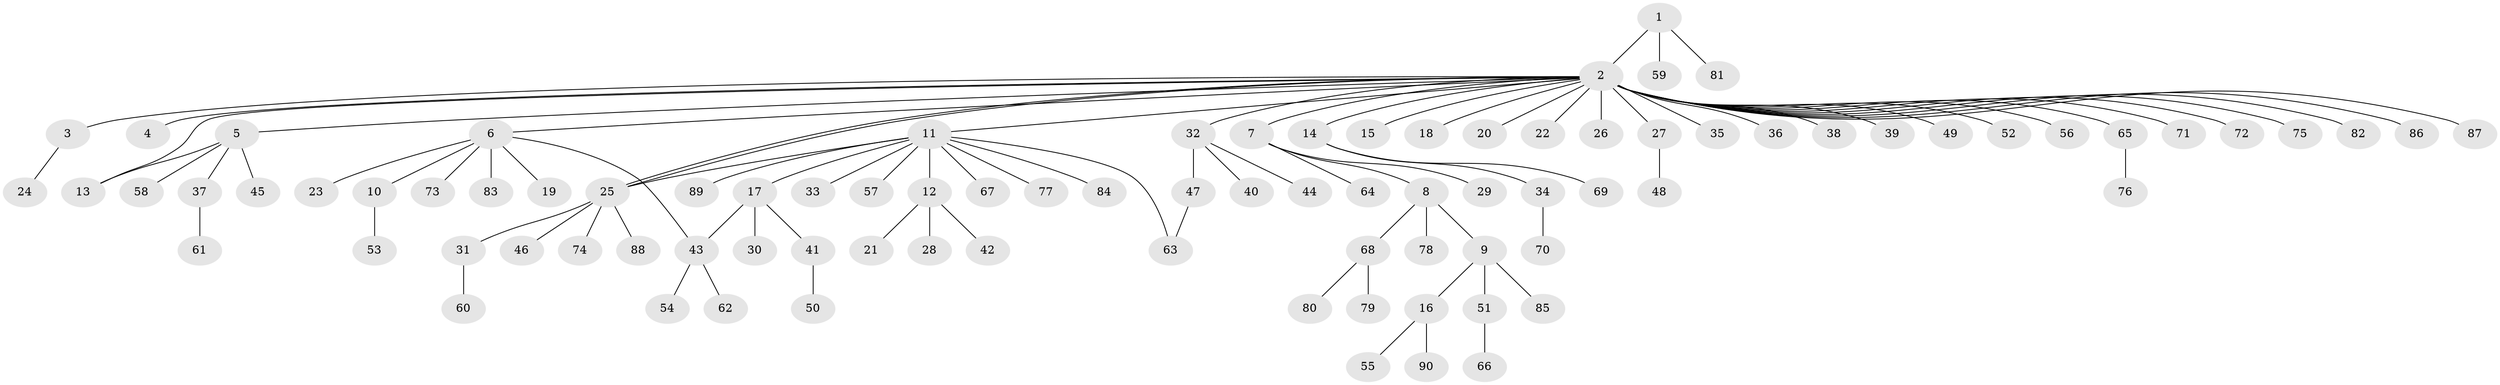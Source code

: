 // Generated by graph-tools (version 1.1) at 2025/47/03/09/25 04:47:14]
// undirected, 90 vertices, 94 edges
graph export_dot {
graph [start="1"]
  node [color=gray90,style=filled];
  1;
  2;
  3;
  4;
  5;
  6;
  7;
  8;
  9;
  10;
  11;
  12;
  13;
  14;
  15;
  16;
  17;
  18;
  19;
  20;
  21;
  22;
  23;
  24;
  25;
  26;
  27;
  28;
  29;
  30;
  31;
  32;
  33;
  34;
  35;
  36;
  37;
  38;
  39;
  40;
  41;
  42;
  43;
  44;
  45;
  46;
  47;
  48;
  49;
  50;
  51;
  52;
  53;
  54;
  55;
  56;
  57;
  58;
  59;
  60;
  61;
  62;
  63;
  64;
  65;
  66;
  67;
  68;
  69;
  70;
  71;
  72;
  73;
  74;
  75;
  76;
  77;
  78;
  79;
  80;
  81;
  82;
  83;
  84;
  85;
  86;
  87;
  88;
  89;
  90;
  1 -- 2;
  1 -- 59;
  1 -- 81;
  2 -- 3;
  2 -- 4;
  2 -- 5;
  2 -- 6;
  2 -- 7;
  2 -- 11;
  2 -- 13;
  2 -- 14;
  2 -- 15;
  2 -- 18;
  2 -- 20;
  2 -- 22;
  2 -- 25;
  2 -- 25;
  2 -- 26;
  2 -- 27;
  2 -- 32;
  2 -- 35;
  2 -- 36;
  2 -- 38;
  2 -- 39;
  2 -- 49;
  2 -- 52;
  2 -- 56;
  2 -- 65;
  2 -- 71;
  2 -- 72;
  2 -- 75;
  2 -- 82;
  2 -- 86;
  2 -- 87;
  3 -- 24;
  5 -- 13;
  5 -- 37;
  5 -- 45;
  5 -- 58;
  6 -- 10;
  6 -- 19;
  6 -- 23;
  6 -- 43;
  6 -- 73;
  6 -- 83;
  7 -- 8;
  7 -- 29;
  7 -- 64;
  8 -- 9;
  8 -- 68;
  8 -- 78;
  9 -- 16;
  9 -- 51;
  9 -- 85;
  10 -- 53;
  11 -- 12;
  11 -- 17;
  11 -- 25;
  11 -- 33;
  11 -- 57;
  11 -- 63;
  11 -- 67;
  11 -- 77;
  11 -- 84;
  11 -- 89;
  12 -- 21;
  12 -- 28;
  12 -- 42;
  14 -- 34;
  14 -- 69;
  16 -- 55;
  16 -- 90;
  17 -- 30;
  17 -- 41;
  17 -- 43;
  25 -- 31;
  25 -- 46;
  25 -- 74;
  25 -- 88;
  27 -- 48;
  31 -- 60;
  32 -- 40;
  32 -- 44;
  32 -- 47;
  34 -- 70;
  37 -- 61;
  41 -- 50;
  43 -- 54;
  43 -- 62;
  47 -- 63;
  51 -- 66;
  65 -- 76;
  68 -- 79;
  68 -- 80;
}
